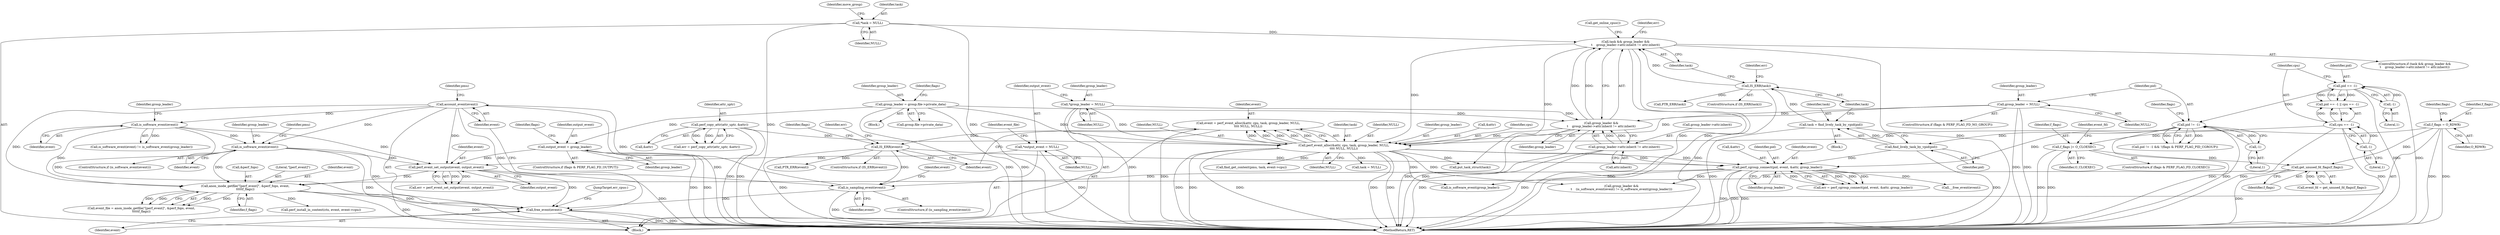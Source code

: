 digraph "0_linux_f63a8daa5812afef4f06c962351687e1ff9ccb2b@pointer" {
"1000662" [label="(Call,free_event(event))"];
"1000512" [label="(Call,perf_event_set_output(event, output_event))"];
"1000388" [label="(Call,account_event(event))"];
"1000371" [label="(Call,is_sampling_event(event))"];
"1000343" [label="(Call,IS_ERR(event))"];
"1000331" [label="(Call,event = perf_event_alloc(&attr, cpu, task, group_leader, NULL,\n\t\t\t\t NULL, NULL))"];
"1000333" [label="(Call,perf_event_alloc(&attr, cpu, task, group_leader, NULL,\n\t\t\t\t NULL, NULL))"];
"1000174" [label="(Call,perf_copy_attr(attr_uptr, &attr))"];
"1000226" [label="(Call,cpu == -1)"];
"1000228" [label="(Call,-1)"];
"1000311" [label="(Call,task && group_leader &&\n\t    group_leader->attr.inherit != attr.inherit)"];
"1000302" [label="(Call,IS_ERR(task))"];
"1000297" [label="(Call,task = find_lively_task_by_vpid(pid))"];
"1000299" [label="(Call,find_lively_task_by_vpid(pid))"];
"1000288" [label="(Call,pid != -1)"];
"1000222" [label="(Call,pid == -1)"];
"1000224" [label="(Call,-1)"];
"1000290" [label="(Call,-1)"];
"1000151" [label="(Call,*task = NULL)"];
"1000313" [label="(Call,group_leader &&\n\t    group_leader->attr.inherit != attr.inherit)"];
"1000283" [label="(Call,group_leader = NULL)"];
"1000131" [label="(Call,*group_leader = NULL)"];
"1000265" [label="(Call,group_leader = group.file->private_data)"];
"1000315" [label="(Call,group_leader->attr.inherit != attr.inherit)"];
"1000358" [label="(Call,perf_cgroup_connect(pid, event, &attr, group_leader))"];
"1000399" [label="(Call,is_software_event(event))"];
"1000405" [label="(Call,is_software_event(event))"];
"1000135" [label="(Call,*output_event = NULL)"];
"1000276" [label="(Call,output_event = group_leader)"];
"1000520" [label="(Call,anon_inode_getfile(\"[perf_event]\", &perf_fops, event,\n\t\t\t\t\tf_flags))"];
"1000242" [label="(Call,get_unused_fd_flags(f_flags))"];
"1000237" [label="(Call,f_flags |= O_CLOEXEC)"];
"1000162" [label="(Call,f_flags = O_RDWR)"];
"1000174" [label="(Call,perf_copy_attr(attr_uptr, &attr))"];
"1000172" [label="(Call,err = perf_copy_attr(attr_uptr, &attr))"];
"1000265" [label="(Call,group_leader = group.file->private_data)"];
"1000339" [label="(Identifier,NULL)"];
"1000175" [label="(Identifier,attr_uptr)"];
"1000255" [label="(Block,)"];
"1000347" [label="(Identifier,err)"];
"1000307" [label="(Call,PTR_ERR(task))"];
"1000277" [label="(Identifier,output_event)"];
"1000290" [label="(Call,-1)"];
"1000361" [label="(Call,&attr)"];
"1000404" [label="(ControlStructure,if (is_software_event(event)))"];
"1000406" [label="(Identifier,event)"];
"1000326" [label="(Identifier,err)"];
"1000353" [label="(Identifier,flags)"];
"1000151" [label="(Call,*task = NULL)"];
"1000287" [label="(Call,pid != -1 && !(flags & PERF_FLAG_PID_CGROUP))"];
"1000239" [label="(Identifier,O_CLOEXEC)"];
"1000371" [label="(Call,is_sampling_event(event))"];
"1000224" [label="(Call,-1)"];
"1000176" [label="(Call,&attr)"];
"1000306" [label="(Identifier,err)"];
"1000343" [label="(Call,IS_ERR(event))"];
"1000359" [label="(Identifier,pid)"];
"1000267" [label="(Call,group.file->private_data)"];
"1000145" [label="(Identifier,event_file)"];
"1000367" [label="(Call,__free_event(event))"];
"1000341" [label="(Identifier,NULL)"];
"1000391" [label="(Identifier,pmu)"];
"1000274" [label="(Identifier,flags)"];
"1000296" [label="(Block,)"];
"1000336" [label="(Identifier,cpu)"];
"1000243" [label="(Identifier,f_flags)"];
"1000360" [label="(Identifier,event)"];
"1000158" [label="(Identifier,move_group)"];
"1000313" [label="(Call,group_leader &&\n\t    group_leader->attr.inherit != attr.inherit)"];
"1000512" [label="(Call,perf_event_set_output(event, output_event))"];
"1000400" [label="(Identifier,event)"];
"1000388" [label="(Call,account_event(event))"];
"1000281" [label="(Identifier,flags)"];
"1000522" [label="(Call,&perf_fops)"];
"1000279" [label="(ControlStructure,if (flags & PERF_FLAG_FD_NO_GROUP))"];
"1000240" [label="(Call,event_fd = get_unused_fd_flags(f_flags))"];
"1000664" [label="(JumpTarget,err_cpus:)"];
"1000285" [label="(Identifier,NULL)"];
"1000312" [label="(Identifier,task)"];
"1000278" [label="(Identifier,group_leader)"];
"1000518" [label="(Call,event_file = anon_inode_getfile(\"[perf_event]\", &perf_fops, event,\n\t\t\t\t\tf_flags))"];
"1000363" [label="(Identifier,group_leader)"];
"1000162" [label="(Call,f_flags = O_RDWR)"];
"1000597" [label="(Call,perf_install_in_context(ctx, event, event->cpu))"];
"1000520" [label="(Call,anon_inode_getfile(\"[perf_event]\", &perf_fops, event,\n\t\t\t\t\tf_flags))"];
"1000137" [label="(Identifier,NULL)"];
"1000237" [label="(Call,f_flags |= O_CLOEXEC)"];
"1000223" [label="(Identifier,pid)"];
"1000396" [label="(Call,group_leader &&\n\t    (is_software_event(event) != is_software_event(group_leader)))"];
"1000229" [label="(Literal,1)"];
"1000303" [label="(Identifier,task)"];
"1000276" [label="(Call,output_event = group_leader)"];
"1000272" [label="(ControlStructure,if (flags & PERF_FLAG_FD_OUTPUT))"];
"1000356" [label="(Call,err = perf_cgroup_connect(pid, event, &attr, group_leader))"];
"1000344" [label="(Identifier,event)"];
"1000402" [label="(Identifier,group_leader)"];
"1000302" [label="(Call,IS_ERR(task))"];
"1000315" [label="(Call,group_leader->attr.inherit != attr.inherit)"];
"1000221" [label="(Call,pid == -1 || cpu == -1)"];
"1000338" [label="(Identifier,group_leader)"];
"1000289" [label="(Identifier,pid)"];
"1000332" [label="(Identifier,event)"];
"1000449" [label="(Call,task = NULL)"];
"1000222" [label="(Call,pid == -1)"];
"1000669" [label="(Call,put_task_struct(task))"];
"1000514" [label="(Identifier,output_event)"];
"1000429" [label="(Call,find_get_context(pmu, task, event->cpu))"];
"1000378" [label="(Identifier,event)"];
"1000316" [label="(Call,group_leader->attr.inherit)"];
"1000241" [label="(Identifier,event_fd)"];
"1000233" [label="(ControlStructure,if (flags & PERF_FLAG_FD_CLOEXEC))"];
"1000135" [label="(Call,*output_event = NULL)"];
"1000405" [label="(Call,is_software_event(event))"];
"1000133" [label="(Identifier,NULL)"];
"1000288" [label="(Call,pid != -1)"];
"1000299" [label="(Call,find_lively_task_by_vpid(pid))"];
"1000331" [label="(Call,event = perf_event_alloc(&attr, cpu, task, group_leader, NULL,\n\t\t\t\t NULL, NULL))"];
"1000330" [label="(Call,get_online_cpus())"];
"1000297" [label="(Call,task = find_lively_task_by_vpid(pid))"];
"1000294" [label="(Identifier,flags)"];
"1000132" [label="(Identifier,group_leader)"];
"1000131" [label="(Call,*group_leader = NULL)"];
"1000225" [label="(Literal,1)"];
"1000298" [label="(Identifier,task)"];
"1000525" [label="(Identifier,f_flags)"];
"1000163" [label="(Identifier,f_flags)"];
"1000334" [label="(Call,&attr)"];
"1000311" [label="(Call,task && group_leader &&\n\t    group_leader->attr.inherit != attr.inherit)"];
"1000662" [label="(Call,free_event(event))"];
"1000227" [label="(Identifier,cpu)"];
"1000291" [label="(Literal,1)"];
"1000679" [label="(MethodReturn,RET)"];
"1000401" [label="(Call,is_software_event(group_leader))"];
"1000333" [label="(Call,perf_event_alloc(&attr, cpu, task, group_leader, NULL,\n\t\t\t\t NULL, NULL))"];
"1000398" [label="(Call,is_software_event(event) != is_software_event(group_leader))"];
"1000372" [label="(Identifier,event)"];
"1000417" [label="(Identifier,group_leader)"];
"1000663" [label="(Identifier,event)"];
"1000370" [label="(ControlStructure,if (is_sampling_event(event)))"];
"1000238" [label="(Identifier,f_flags)"];
"1000226" [label="(Call,cpu == -1)"];
"1000348" [label="(Call,PTR_ERR(event))"];
"1000340" [label="(Identifier,NULL)"];
"1000314" [label="(Identifier,group_leader)"];
"1000310" [label="(ControlStructure,if (task && group_leader &&\n\t    group_leader->attr.inherit != attr.inherit))"];
"1000513" [label="(Identifier,event)"];
"1000283" [label="(Call,group_leader = NULL)"];
"1000242" [label="(Call,get_unused_fd_flags(f_flags))"];
"1000284" [label="(Identifier,group_leader)"];
"1000521" [label="(Literal,\"[perf_event]\")"];
"1000399" [label="(Call,is_software_event(event))"];
"1000301" [label="(ControlStructure,if (IS_ERR(task)))"];
"1000337" [label="(Identifier,task)"];
"1000152" [label="(Identifier,task)"];
"1000153" [label="(Identifier,NULL)"];
"1000524" [label="(Identifier,event)"];
"1000409" [label="(Identifier,pmu)"];
"1000358" [label="(Call,perf_cgroup_connect(pid, event, &attr, group_leader))"];
"1000136" [label="(Identifier,output_event)"];
"1000164" [label="(Identifier,O_RDWR)"];
"1000300" [label="(Identifier,pid)"];
"1000129" [label="(Block,)"];
"1000321" [label="(Call,attr.inherit)"];
"1000510" [label="(Call,err = perf_event_set_output(event, output_event))"];
"1000389" [label="(Identifier,event)"];
"1000342" [label="(ControlStructure,if (IS_ERR(event)))"];
"1000167" [label="(Identifier,flags)"];
"1000228" [label="(Call,-1)"];
"1000266" [label="(Identifier,group_leader)"];
"1000662" -> "1000129"  [label="AST: "];
"1000662" -> "1000663"  [label="CFG: "];
"1000663" -> "1000662"  [label="AST: "];
"1000664" -> "1000662"  [label="CFG: "];
"1000662" -> "1000679"  [label="DDG: "];
"1000662" -> "1000679"  [label="DDG: "];
"1000512" -> "1000662"  [label="DDG: "];
"1000399" -> "1000662"  [label="DDG: "];
"1000405" -> "1000662"  [label="DDG: "];
"1000371" -> "1000662"  [label="DDG: "];
"1000388" -> "1000662"  [label="DDG: "];
"1000520" -> "1000662"  [label="DDG: "];
"1000512" -> "1000510"  [label="AST: "];
"1000512" -> "1000514"  [label="CFG: "];
"1000513" -> "1000512"  [label="AST: "];
"1000514" -> "1000512"  [label="AST: "];
"1000510" -> "1000512"  [label="CFG: "];
"1000512" -> "1000679"  [label="DDG: "];
"1000512" -> "1000510"  [label="DDG: "];
"1000512" -> "1000510"  [label="DDG: "];
"1000388" -> "1000512"  [label="DDG: "];
"1000399" -> "1000512"  [label="DDG: "];
"1000405" -> "1000512"  [label="DDG: "];
"1000135" -> "1000512"  [label="DDG: "];
"1000276" -> "1000512"  [label="DDG: "];
"1000512" -> "1000520"  [label="DDG: "];
"1000388" -> "1000129"  [label="AST: "];
"1000388" -> "1000389"  [label="CFG: "];
"1000389" -> "1000388"  [label="AST: "];
"1000391" -> "1000388"  [label="CFG: "];
"1000388" -> "1000679"  [label="DDG: "];
"1000371" -> "1000388"  [label="DDG: "];
"1000388" -> "1000399"  [label="DDG: "];
"1000388" -> "1000405"  [label="DDG: "];
"1000388" -> "1000520"  [label="DDG: "];
"1000371" -> "1000370"  [label="AST: "];
"1000371" -> "1000372"  [label="CFG: "];
"1000372" -> "1000371"  [label="AST: "];
"1000378" -> "1000371"  [label="CFG: "];
"1000389" -> "1000371"  [label="CFG: "];
"1000371" -> "1000679"  [label="DDG: "];
"1000343" -> "1000371"  [label="DDG: "];
"1000358" -> "1000371"  [label="DDG: "];
"1000343" -> "1000342"  [label="AST: "];
"1000343" -> "1000344"  [label="CFG: "];
"1000344" -> "1000343"  [label="AST: "];
"1000347" -> "1000343"  [label="CFG: "];
"1000353" -> "1000343"  [label="CFG: "];
"1000343" -> "1000679"  [label="DDG: "];
"1000331" -> "1000343"  [label="DDG: "];
"1000343" -> "1000348"  [label="DDG: "];
"1000343" -> "1000358"  [label="DDG: "];
"1000331" -> "1000129"  [label="AST: "];
"1000331" -> "1000333"  [label="CFG: "];
"1000332" -> "1000331"  [label="AST: "];
"1000333" -> "1000331"  [label="AST: "];
"1000344" -> "1000331"  [label="CFG: "];
"1000331" -> "1000679"  [label="DDG: "];
"1000333" -> "1000331"  [label="DDG: "];
"1000333" -> "1000331"  [label="DDG: "];
"1000333" -> "1000331"  [label="DDG: "];
"1000333" -> "1000331"  [label="DDG: "];
"1000333" -> "1000331"  [label="DDG: "];
"1000333" -> "1000341"  [label="CFG: "];
"1000334" -> "1000333"  [label="AST: "];
"1000336" -> "1000333"  [label="AST: "];
"1000337" -> "1000333"  [label="AST: "];
"1000338" -> "1000333"  [label="AST: "];
"1000339" -> "1000333"  [label="AST: "];
"1000340" -> "1000333"  [label="AST: "];
"1000341" -> "1000333"  [label="AST: "];
"1000333" -> "1000679"  [label="DDG: "];
"1000333" -> "1000679"  [label="DDG: "];
"1000333" -> "1000679"  [label="DDG: "];
"1000333" -> "1000679"  [label="DDG: "];
"1000333" -> "1000679"  [label="DDG: "];
"1000174" -> "1000333"  [label="DDG: "];
"1000226" -> "1000333"  [label="DDG: "];
"1000311" -> "1000333"  [label="DDG: "];
"1000283" -> "1000333"  [label="DDG: "];
"1000131" -> "1000333"  [label="DDG: "];
"1000265" -> "1000333"  [label="DDG: "];
"1000313" -> "1000333"  [label="DDG: "];
"1000333" -> "1000358"  [label="DDG: "];
"1000333" -> "1000358"  [label="DDG: "];
"1000333" -> "1000396"  [label="DDG: "];
"1000333" -> "1000401"  [label="DDG: "];
"1000333" -> "1000429"  [label="DDG: "];
"1000333" -> "1000449"  [label="DDG: "];
"1000333" -> "1000669"  [label="DDG: "];
"1000174" -> "1000172"  [label="AST: "];
"1000174" -> "1000176"  [label="CFG: "];
"1000175" -> "1000174"  [label="AST: "];
"1000176" -> "1000174"  [label="AST: "];
"1000172" -> "1000174"  [label="CFG: "];
"1000174" -> "1000679"  [label="DDG: "];
"1000174" -> "1000679"  [label="DDG: "];
"1000174" -> "1000172"  [label="DDG: "];
"1000174" -> "1000172"  [label="DDG: "];
"1000226" -> "1000221"  [label="AST: "];
"1000226" -> "1000228"  [label="CFG: "];
"1000227" -> "1000226"  [label="AST: "];
"1000228" -> "1000226"  [label="AST: "];
"1000221" -> "1000226"  [label="CFG: "];
"1000226" -> "1000679"  [label="DDG: "];
"1000226" -> "1000679"  [label="DDG: "];
"1000226" -> "1000221"  [label="DDG: "];
"1000226" -> "1000221"  [label="DDG: "];
"1000228" -> "1000226"  [label="DDG: "];
"1000228" -> "1000229"  [label="CFG: "];
"1000229" -> "1000228"  [label="AST: "];
"1000311" -> "1000310"  [label="AST: "];
"1000311" -> "1000312"  [label="CFG: "];
"1000311" -> "1000313"  [label="CFG: "];
"1000312" -> "1000311"  [label="AST: "];
"1000313" -> "1000311"  [label="AST: "];
"1000326" -> "1000311"  [label="CFG: "];
"1000330" -> "1000311"  [label="CFG: "];
"1000311" -> "1000679"  [label="DDG: "];
"1000311" -> "1000679"  [label="DDG: "];
"1000311" -> "1000679"  [label="DDG: "];
"1000302" -> "1000311"  [label="DDG: "];
"1000151" -> "1000311"  [label="DDG: "];
"1000313" -> "1000311"  [label="DDG: "];
"1000313" -> "1000311"  [label="DDG: "];
"1000311" -> "1000669"  [label="DDG: "];
"1000302" -> "1000301"  [label="AST: "];
"1000302" -> "1000303"  [label="CFG: "];
"1000303" -> "1000302"  [label="AST: "];
"1000306" -> "1000302"  [label="CFG: "];
"1000312" -> "1000302"  [label="CFG: "];
"1000302" -> "1000679"  [label="DDG: "];
"1000297" -> "1000302"  [label="DDG: "];
"1000302" -> "1000307"  [label="DDG: "];
"1000297" -> "1000296"  [label="AST: "];
"1000297" -> "1000299"  [label="CFG: "];
"1000298" -> "1000297"  [label="AST: "];
"1000299" -> "1000297"  [label="AST: "];
"1000303" -> "1000297"  [label="CFG: "];
"1000297" -> "1000679"  [label="DDG: "];
"1000299" -> "1000297"  [label="DDG: "];
"1000299" -> "1000300"  [label="CFG: "];
"1000300" -> "1000299"  [label="AST: "];
"1000299" -> "1000679"  [label="DDG: "];
"1000288" -> "1000299"  [label="DDG: "];
"1000299" -> "1000358"  [label="DDG: "];
"1000288" -> "1000287"  [label="AST: "];
"1000288" -> "1000290"  [label="CFG: "];
"1000289" -> "1000288"  [label="AST: "];
"1000290" -> "1000288"  [label="AST: "];
"1000294" -> "1000288"  [label="CFG: "];
"1000287" -> "1000288"  [label="CFG: "];
"1000288" -> "1000679"  [label="DDG: "];
"1000288" -> "1000679"  [label="DDG: "];
"1000288" -> "1000287"  [label="DDG: "];
"1000288" -> "1000287"  [label="DDG: "];
"1000222" -> "1000288"  [label="DDG: "];
"1000290" -> "1000288"  [label="DDG: "];
"1000288" -> "1000358"  [label="DDG: "];
"1000222" -> "1000221"  [label="AST: "];
"1000222" -> "1000224"  [label="CFG: "];
"1000223" -> "1000222"  [label="AST: "];
"1000224" -> "1000222"  [label="AST: "];
"1000227" -> "1000222"  [label="CFG: "];
"1000221" -> "1000222"  [label="CFG: "];
"1000222" -> "1000679"  [label="DDG: "];
"1000222" -> "1000679"  [label="DDG: "];
"1000222" -> "1000221"  [label="DDG: "];
"1000222" -> "1000221"  [label="DDG: "];
"1000224" -> "1000222"  [label="DDG: "];
"1000224" -> "1000225"  [label="CFG: "];
"1000225" -> "1000224"  [label="AST: "];
"1000290" -> "1000291"  [label="CFG: "];
"1000291" -> "1000290"  [label="AST: "];
"1000151" -> "1000129"  [label="AST: "];
"1000151" -> "1000153"  [label="CFG: "];
"1000152" -> "1000151"  [label="AST: "];
"1000153" -> "1000151"  [label="AST: "];
"1000158" -> "1000151"  [label="CFG: "];
"1000151" -> "1000679"  [label="DDG: "];
"1000151" -> "1000679"  [label="DDG: "];
"1000313" -> "1000314"  [label="CFG: "];
"1000313" -> "1000315"  [label="CFG: "];
"1000314" -> "1000313"  [label="AST: "];
"1000315" -> "1000313"  [label="AST: "];
"1000313" -> "1000679"  [label="DDG: "];
"1000313" -> "1000679"  [label="DDG: "];
"1000283" -> "1000313"  [label="DDG: "];
"1000131" -> "1000313"  [label="DDG: "];
"1000265" -> "1000313"  [label="DDG: "];
"1000315" -> "1000313"  [label="DDG: "];
"1000315" -> "1000313"  [label="DDG: "];
"1000283" -> "1000279"  [label="AST: "];
"1000283" -> "1000285"  [label="CFG: "];
"1000284" -> "1000283"  [label="AST: "];
"1000285" -> "1000283"  [label="AST: "];
"1000289" -> "1000283"  [label="CFG: "];
"1000283" -> "1000679"  [label="DDG: "];
"1000283" -> "1000679"  [label="DDG: "];
"1000131" -> "1000129"  [label="AST: "];
"1000131" -> "1000133"  [label="CFG: "];
"1000132" -> "1000131"  [label="AST: "];
"1000133" -> "1000131"  [label="AST: "];
"1000136" -> "1000131"  [label="CFG: "];
"1000131" -> "1000679"  [label="DDG: "];
"1000265" -> "1000255"  [label="AST: "];
"1000265" -> "1000267"  [label="CFG: "];
"1000266" -> "1000265"  [label="AST: "];
"1000267" -> "1000265"  [label="AST: "];
"1000274" -> "1000265"  [label="CFG: "];
"1000265" -> "1000679"  [label="DDG: "];
"1000265" -> "1000679"  [label="DDG: "];
"1000265" -> "1000276"  [label="DDG: "];
"1000315" -> "1000321"  [label="CFG: "];
"1000316" -> "1000315"  [label="AST: "];
"1000321" -> "1000315"  [label="AST: "];
"1000315" -> "1000679"  [label="DDG: "];
"1000315" -> "1000679"  [label="DDG: "];
"1000358" -> "1000356"  [label="AST: "];
"1000358" -> "1000363"  [label="CFG: "];
"1000359" -> "1000358"  [label="AST: "];
"1000360" -> "1000358"  [label="AST: "];
"1000361" -> "1000358"  [label="AST: "];
"1000363" -> "1000358"  [label="AST: "];
"1000356" -> "1000358"  [label="CFG: "];
"1000358" -> "1000679"  [label="DDG: "];
"1000358" -> "1000679"  [label="DDG: "];
"1000358" -> "1000679"  [label="DDG: "];
"1000358" -> "1000356"  [label="DDG: "];
"1000358" -> "1000356"  [label="DDG: "];
"1000358" -> "1000356"  [label="DDG: "];
"1000358" -> "1000356"  [label="DDG: "];
"1000358" -> "1000367"  [label="DDG: "];
"1000358" -> "1000396"  [label="DDG: "];
"1000358" -> "1000401"  [label="DDG: "];
"1000399" -> "1000398"  [label="AST: "];
"1000399" -> "1000400"  [label="CFG: "];
"1000400" -> "1000399"  [label="AST: "];
"1000402" -> "1000399"  [label="CFG: "];
"1000399" -> "1000398"  [label="DDG: "];
"1000399" -> "1000405"  [label="DDG: "];
"1000399" -> "1000520"  [label="DDG: "];
"1000405" -> "1000404"  [label="AST: "];
"1000405" -> "1000406"  [label="CFG: "];
"1000406" -> "1000405"  [label="AST: "];
"1000409" -> "1000405"  [label="CFG: "];
"1000417" -> "1000405"  [label="CFG: "];
"1000405" -> "1000679"  [label="DDG: "];
"1000405" -> "1000520"  [label="DDG: "];
"1000135" -> "1000129"  [label="AST: "];
"1000135" -> "1000137"  [label="CFG: "];
"1000136" -> "1000135"  [label="AST: "];
"1000137" -> "1000135"  [label="AST: "];
"1000145" -> "1000135"  [label="CFG: "];
"1000135" -> "1000679"  [label="DDG: "];
"1000276" -> "1000272"  [label="AST: "];
"1000276" -> "1000278"  [label="CFG: "];
"1000277" -> "1000276"  [label="AST: "];
"1000278" -> "1000276"  [label="AST: "];
"1000281" -> "1000276"  [label="CFG: "];
"1000276" -> "1000679"  [label="DDG: "];
"1000276" -> "1000679"  [label="DDG: "];
"1000520" -> "1000518"  [label="AST: "];
"1000520" -> "1000525"  [label="CFG: "];
"1000521" -> "1000520"  [label="AST: "];
"1000522" -> "1000520"  [label="AST: "];
"1000524" -> "1000520"  [label="AST: "];
"1000525" -> "1000520"  [label="AST: "];
"1000518" -> "1000520"  [label="CFG: "];
"1000520" -> "1000679"  [label="DDG: "];
"1000520" -> "1000679"  [label="DDG: "];
"1000520" -> "1000518"  [label="DDG: "];
"1000520" -> "1000518"  [label="DDG: "];
"1000520" -> "1000518"  [label="DDG: "];
"1000520" -> "1000518"  [label="DDG: "];
"1000242" -> "1000520"  [label="DDG: "];
"1000520" -> "1000597"  [label="DDG: "];
"1000242" -> "1000240"  [label="AST: "];
"1000242" -> "1000243"  [label="CFG: "];
"1000243" -> "1000242"  [label="AST: "];
"1000240" -> "1000242"  [label="CFG: "];
"1000242" -> "1000679"  [label="DDG: "];
"1000242" -> "1000240"  [label="DDG: "];
"1000237" -> "1000242"  [label="DDG: "];
"1000162" -> "1000242"  [label="DDG: "];
"1000237" -> "1000233"  [label="AST: "];
"1000237" -> "1000239"  [label="CFG: "];
"1000238" -> "1000237"  [label="AST: "];
"1000239" -> "1000237"  [label="AST: "];
"1000241" -> "1000237"  [label="CFG: "];
"1000237" -> "1000679"  [label="DDG: "];
"1000237" -> "1000679"  [label="DDG: "];
"1000162" -> "1000237"  [label="DDG: "];
"1000162" -> "1000129"  [label="AST: "];
"1000162" -> "1000164"  [label="CFG: "];
"1000163" -> "1000162"  [label="AST: "];
"1000164" -> "1000162"  [label="AST: "];
"1000167" -> "1000162"  [label="CFG: "];
"1000162" -> "1000679"  [label="DDG: "];
"1000162" -> "1000679"  [label="DDG: "];
}
